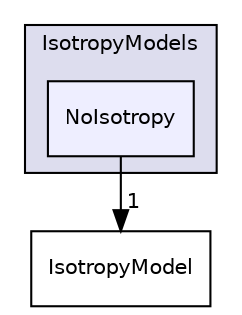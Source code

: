 digraph "src/lagrangian/intermediate/submodels/MPPIC/IsotropyModels/NoIsotropy" {
  bgcolor=transparent;
  compound=true
  node [ fontsize="10", fontname="Helvetica"];
  edge [ labelfontsize="10", labelfontname="Helvetica"];
  subgraph clusterdir_5ebf5441bb19562900f53624daac8cc1 {
    graph [ bgcolor="#ddddee", pencolor="black", label="IsotropyModels" fontname="Helvetica", fontsize="10", URL="dir_5ebf5441bb19562900f53624daac8cc1.html"]
  dir_393074b35729003fd09102fabe9dc9e7 [shape=box, label="NoIsotropy", style="filled", fillcolor="#eeeeff", pencolor="black", URL="dir_393074b35729003fd09102fabe9dc9e7.html"];
  }
  dir_a90a64b49b311eb4730f048fb9c5d106 [shape=box label="IsotropyModel" URL="dir_a90a64b49b311eb4730f048fb9c5d106.html"];
  dir_393074b35729003fd09102fabe9dc9e7->dir_a90a64b49b311eb4730f048fb9c5d106 [headlabel="1", labeldistance=1.5 headhref="dir_001580_001579.html"];
}
